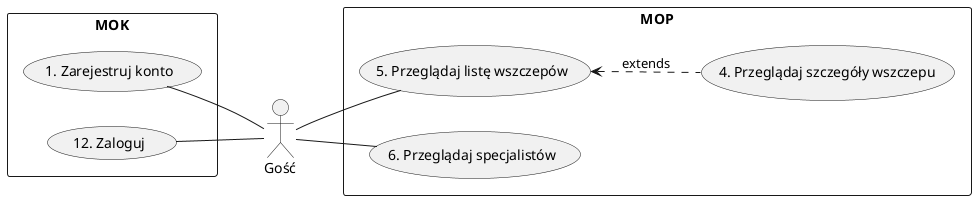 @startuml
left to right direction
skinparam packageStyle rectangle
actor Gość as g
rectangle MOK {
    usecase "1. Zarejestruj konto" as mok1
    usecase "12. Zaloguj" as mok12
}

rectangle MOP {
    usecase "4. Przeglądaj szczegóły wszczepu" as mop4
    usecase "5. Przeglądaj listę wszczepów" as mop5
    usecase "6. Przeglądaj specjalistów"  as mop6
}

g-- mop6
g -- mop5
mop5 <.. mop4 : extends
mok1 -- g
mok12 -- g
@enduml